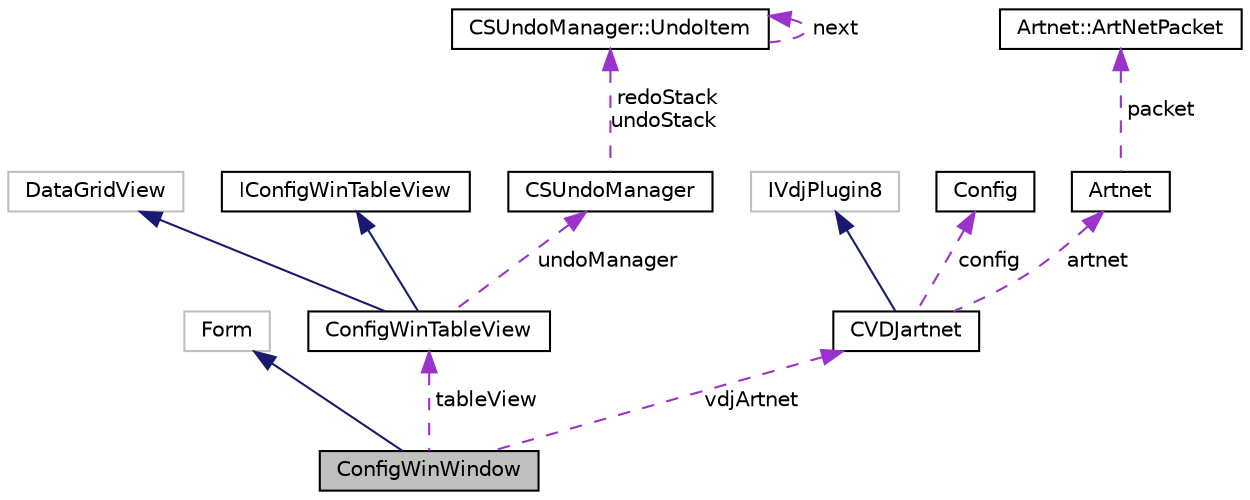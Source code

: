 digraph "ConfigWinWindow"
{
  edge [fontname="Helvetica",fontsize="10",labelfontname="Helvetica",labelfontsize="10"];
  node [fontname="Helvetica",fontsize="10",shape=record];
  Node2 [label="ConfigWinWindow",height=0.2,width=0.4,color="black", fillcolor="grey75", style="filled", fontcolor="black"];
  Node3 -> Node2 [dir="back",color="midnightblue",fontsize="10",style="solid",fontname="Helvetica"];
  Node3 [label="Form",height=0.2,width=0.4,color="grey75", fillcolor="white", style="filled"];
  Node4 -> Node2 [dir="back",color="darkorchid3",fontsize="10",style="dashed",label=" tableView" ,fontname="Helvetica"];
  Node4 [label="ConfigWinTableView",height=0.2,width=0.4,color="black", fillcolor="white", style="filled",URL="$classConfigWinTableView.html",tooltip="A list of commands. "];
  Node5 -> Node4 [dir="back",color="midnightblue",fontsize="10",style="solid",fontname="Helvetica"];
  Node5 [label="DataGridView",height=0.2,width=0.4,color="grey75", fillcolor="white", style="filled"];
  Node6 -> Node4 [dir="back",color="midnightblue",fontsize="10",style="solid",fontname="Helvetica"];
  Node6 [label="IConfigWinTableView",height=0.2,width=0.4,color="black", fillcolor="white", style="filled",URL="$structIConfigWinTableView.html"];
  Node7 -> Node4 [dir="back",color="darkorchid3",fontsize="10",style="dashed",label=" undoManager" ,fontname="Helvetica"];
  Node7 [label="CSUndoManager",height=0.2,width=0.4,color="black", fillcolor="white", style="filled",URL="$classCSUndoManager.html",tooltip="An undo manager. "];
  Node8 -> Node7 [dir="back",color="darkorchid3",fontsize="10",style="dashed",label=" redoStack\nundoStack" ,fontname="Helvetica"];
  Node8 [label="CSUndoManager::UndoItem",height=0.2,width=0.4,color="black", fillcolor="white", style="filled",URL="$classCSUndoManager_1_1UndoItem.html",tooltip="An event that can be undone. "];
  Node8 -> Node8 [dir="back",color="darkorchid3",fontsize="10",style="dashed",label=" next" ,fontname="Helvetica"];
  Node9 -> Node2 [dir="back",color="darkorchid3",fontsize="10",style="dashed",label=" vdjArtnet" ,fontname="Helvetica"];
  Node9 [label="CVDJartnet",height=0.2,width=0.4,color="black", fillcolor="white", style="filled",URL="$classCVDJartnet.html",tooltip="A singleton class representing the plugin. "];
  Node10 -> Node9 [dir="back",color="midnightblue",fontsize="10",style="solid",fontname="Helvetica"];
  Node10 [label="IVdjPlugin8",height=0.2,width=0.4,color="grey75", fillcolor="white", style="filled"];
  Node11 -> Node9 [dir="back",color="darkorchid3",fontsize="10",style="dashed",label=" config" ,fontname="Helvetica"];
  Node11 [label="Config",height=0.2,width=0.4,color="black", fillcolor="white", style="filled",URL="$classConfig.html",tooltip="A config parser and writer. "];
  Node12 -> Node9 [dir="back",color="darkorchid3",fontsize="10",style="dashed",label=" artnet" ,fontname="Helvetica"];
  Node12 [label="Artnet",height=0.2,width=0.4,color="black", fillcolor="white", style="filled",URL="$classArtnet.html",tooltip="A class to send Art-Net data. "];
  Node13 -> Node12 [dir="back",color="darkorchid3",fontsize="10",style="dashed",label=" packet" ,fontname="Helvetica"];
  Node13 [label="Artnet::ArtNetPacket",height=0.2,width=0.4,color="black", fillcolor="white", style="filled",URL="$structArtnet_1_1ArtNetPacket.html",tooltip="An Art-Net packet. "];
}

